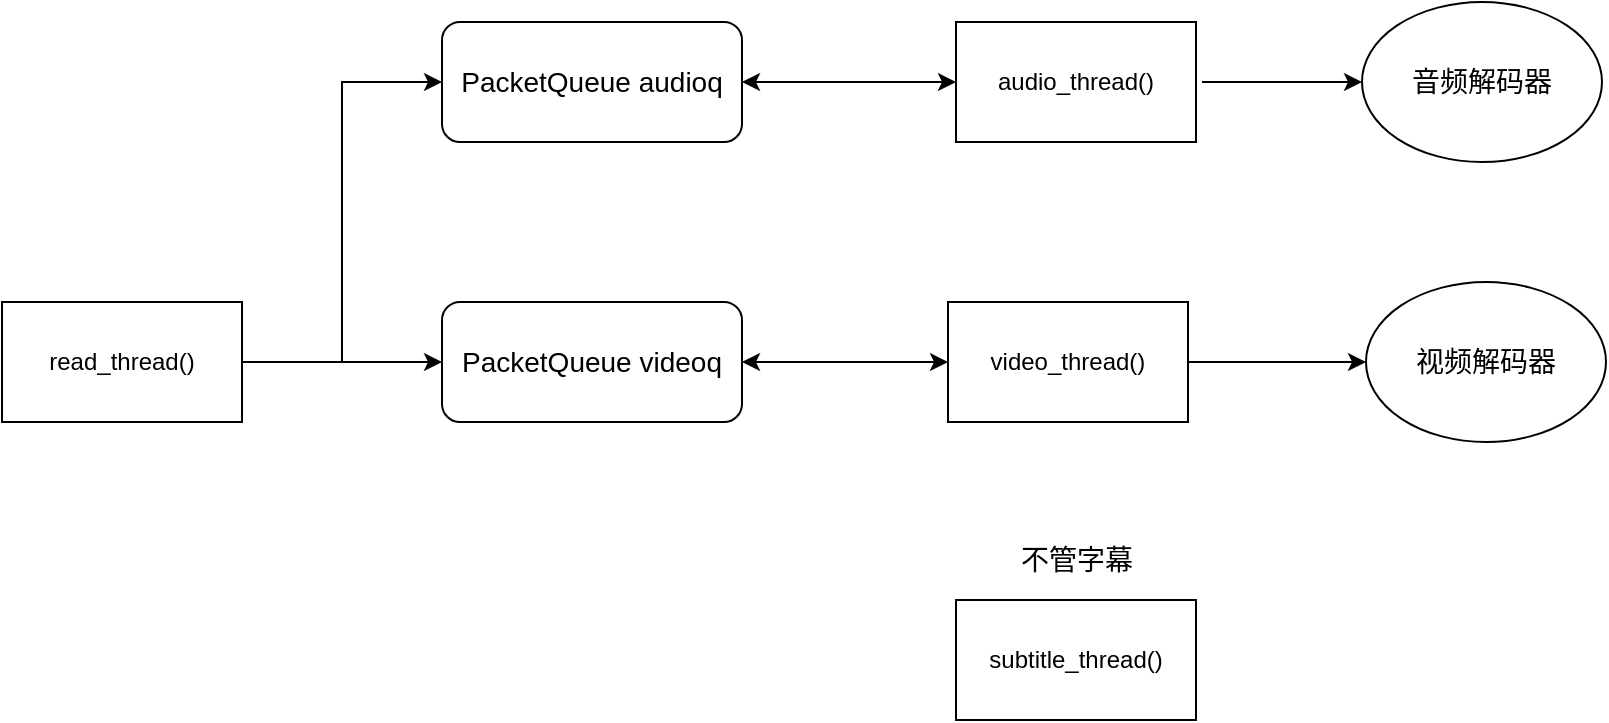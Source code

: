 <mxfile version="20.2.3" type="device"><diagram id="CCSkUD4YMc4SreTmyc2y" name="第 1 页"><mxGraphModel dx="1422" dy="865" grid="1" gridSize="10" guides="1" tooltips="1" connect="1" arrows="1" fold="1" page="1" pageScale="1" pageWidth="827" pageHeight="1169" math="0" shadow="0"><root><mxCell id="0"/><mxCell id="1" parent="0"/><mxCell id="Zu_jD6F4UwRr8Lb9UhO0-12" style="edgeStyle=orthogonalEdgeStyle;rounded=0;orthogonalLoop=1;jettySize=auto;html=1;exitX=1;exitY=0.5;exitDx=0;exitDy=0;entryX=0;entryY=0.5;entryDx=0;entryDy=0;fontSize=14;" edge="1" parent="1" source="mhMLaU7ZaNHxJcnd_zmh-14" target="Zu_jD6F4UwRr8Lb9UhO0-3"><mxGeometry relative="1" as="geometry"/></mxCell><mxCell id="Zu_jD6F4UwRr8Lb9UhO0-14" style="edgeStyle=orthogonalEdgeStyle;rounded=0;orthogonalLoop=1;jettySize=auto;html=1;exitX=1;exitY=0.5;exitDx=0;exitDy=0;fontSize=14;" edge="1" parent="1" source="mhMLaU7ZaNHxJcnd_zmh-14" target="Zu_jD6F4UwRr8Lb9UhO0-4"><mxGeometry relative="1" as="geometry"/></mxCell><mxCell id="mhMLaU7ZaNHxJcnd_zmh-14" value="read_thread()" style="rounded=0;whiteSpace=wrap;html=1;" parent="1" vertex="1"><mxGeometry x="10" y="545" width="120" height="60" as="geometry"/></mxCell><mxCell id="mhMLaU7ZaNHxJcnd_zmh-15" value="audio_thread()" style="rounded=0;whiteSpace=wrap;html=1;" parent="1" vertex="1"><mxGeometry x="487" y="405" width="120" height="60" as="geometry"/></mxCell><mxCell id="mhMLaU7ZaNHxJcnd_zmh-16" value="video_thread()" style="rounded=0;whiteSpace=wrap;html=1;" parent="1" vertex="1"><mxGeometry x="483" y="545" width="120" height="60" as="geometry"/></mxCell><mxCell id="mhMLaU7ZaNHxJcnd_zmh-18" value="&lt;span style=&quot;text-align: left;&quot;&gt;subtitle_thread()&lt;/span&gt;" style="rounded=0;whiteSpace=wrap;html=1;" parent="1" vertex="1"><mxGeometry x="487" y="694" width="120" height="60" as="geometry"/></mxCell><mxCell id="Zu_jD6F4UwRr8Lb9UhO0-2" value="不管字幕" style="text;strokeColor=none;fillColor=none;html=1;fontSize=14;fontStyle=0;verticalAlign=middle;align=center;" vertex="1" parent="1"><mxGeometry x="497" y="654" width="100" height="40" as="geometry"/></mxCell><mxCell id="Zu_jD6F4UwRr8Lb9UhO0-3" value="PacketQueue audioq" style="rounded=1;whiteSpace=wrap;html=1;fontSize=14;" vertex="1" parent="1"><mxGeometry x="230" y="405" width="150" height="60" as="geometry"/></mxCell><mxCell id="Zu_jD6F4UwRr8Lb9UhO0-4" value="PacketQueue videoq" style="rounded=1;whiteSpace=wrap;html=1;fontSize=14;" vertex="1" parent="1"><mxGeometry x="230" y="545" width="150" height="60" as="geometry"/></mxCell><mxCell id="Zu_jD6F4UwRr8Lb9UhO0-6" value="音频解码器" style="ellipse;whiteSpace=wrap;html=1;fontSize=14;" vertex="1" parent="1"><mxGeometry x="690" y="395" width="120" height="80" as="geometry"/></mxCell><mxCell id="Zu_jD6F4UwRr8Lb9UhO0-7" value="视频解码器" style="ellipse;whiteSpace=wrap;html=1;fontSize=14;" vertex="1" parent="1"><mxGeometry x="692" y="535" width="120" height="80" as="geometry"/></mxCell><mxCell id="Zu_jD6F4UwRr8Lb9UhO0-8" value="" style="endArrow=classic;startArrow=classic;html=1;rounded=0;fontSize=14;exitX=1;exitY=0.5;exitDx=0;exitDy=0;entryX=0;entryY=0.5;entryDx=0;entryDy=0;" edge="1" parent="1" source="Zu_jD6F4UwRr8Lb9UhO0-3" target="mhMLaU7ZaNHxJcnd_zmh-15"><mxGeometry width="50" height="50" relative="1" as="geometry"><mxPoint x="380" y="470" as="sourcePoint"/><mxPoint x="430" y="420" as="targetPoint"/></mxGeometry></mxCell><mxCell id="Zu_jD6F4UwRr8Lb9UhO0-10" value="" style="endArrow=classic;startArrow=classic;html=1;rounded=0;fontSize=14;exitX=1;exitY=0.5;exitDx=0;exitDy=0;entryX=0;entryY=0.5;entryDx=0;entryDy=0;" edge="1" parent="1" source="Zu_jD6F4UwRr8Lb9UhO0-4" target="mhMLaU7ZaNHxJcnd_zmh-16"><mxGeometry width="50" height="50" relative="1" as="geometry"><mxPoint x="410" y="610" as="sourcePoint"/><mxPoint x="460" y="560" as="targetPoint"/></mxGeometry></mxCell><mxCell id="Zu_jD6F4UwRr8Lb9UhO0-11" value="" style="endArrow=classic;html=1;rounded=0;fontSize=14;entryX=0;entryY=0.5;entryDx=0;entryDy=0;" edge="1" parent="1" source="mhMLaU7ZaNHxJcnd_zmh-16" target="Zu_jD6F4UwRr8Lb9UhO0-7"><mxGeometry width="50" height="50" relative="1" as="geometry"><mxPoint x="610" y="575" as="sourcePoint"/><mxPoint x="653" y="520" as="targetPoint"/></mxGeometry></mxCell><mxCell id="Zu_jD6F4UwRr8Lb9UhO0-13" value="" style="endArrow=classic;html=1;rounded=0;fontSize=14;entryX=0;entryY=0.5;entryDx=0;entryDy=0;" edge="1" parent="1" target="Zu_jD6F4UwRr8Lb9UhO0-6"><mxGeometry width="50" height="50" relative="1" as="geometry"><mxPoint x="610" y="435" as="sourcePoint"/><mxPoint x="653" y="390" as="targetPoint"/></mxGeometry></mxCell></root></mxGraphModel></diagram></mxfile>